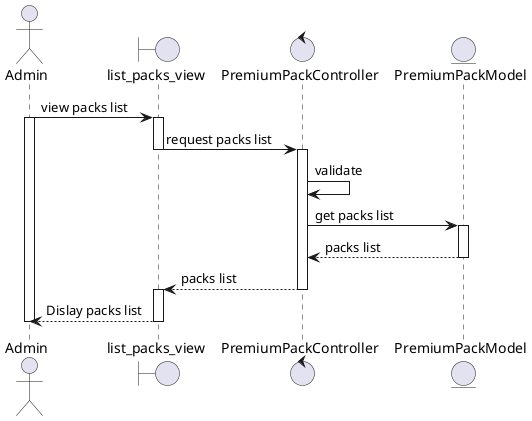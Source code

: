 @startuml
actor Admin
boundary list_packs_view
control PremiumPackController
entity PremiumPackModel

Admin -> list_packs_view : view packs list
activate Admin
activate list_packs_view
list_packs_view -> PremiumPackController: request packs list
deactivate list_packs_view
activate PremiumPackController
PremiumPackController -> PremiumPackController : validate
PremiumPackController -> PremiumPackModel : get packs list
activate PremiumPackModel
PremiumPackModel --> PremiumPackController : packs list
deactivate PremiumPackModel
PremiumPackController --> list_packs_view: packs list
deactivate PremiumPackController
activate list_packs_view
list_packs_view --> Admin: Dislay packs list
deactivate list_packs_view
deactivate Admin

@enduml